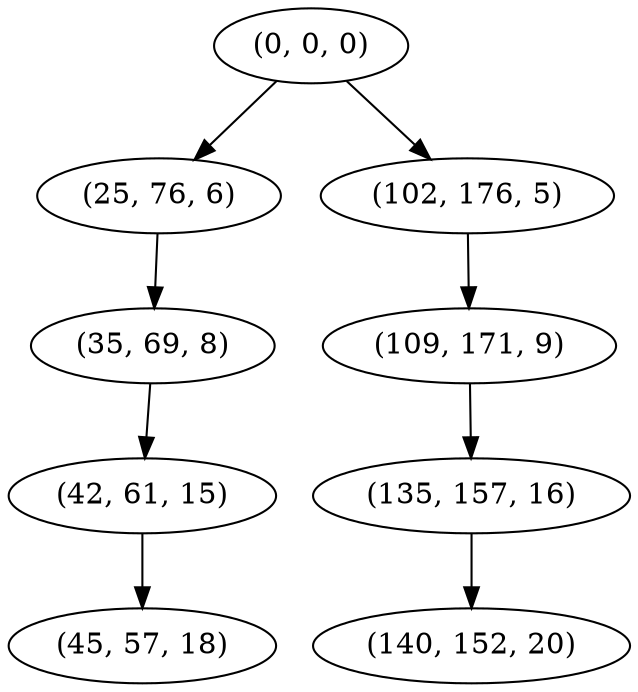 digraph tree {
    "(0, 0, 0)";
    "(25, 76, 6)";
    "(35, 69, 8)";
    "(42, 61, 15)";
    "(45, 57, 18)";
    "(102, 176, 5)";
    "(109, 171, 9)";
    "(135, 157, 16)";
    "(140, 152, 20)";
    "(0, 0, 0)" -> "(25, 76, 6)";
    "(0, 0, 0)" -> "(102, 176, 5)";
    "(25, 76, 6)" -> "(35, 69, 8)";
    "(35, 69, 8)" -> "(42, 61, 15)";
    "(42, 61, 15)" -> "(45, 57, 18)";
    "(102, 176, 5)" -> "(109, 171, 9)";
    "(109, 171, 9)" -> "(135, 157, 16)";
    "(135, 157, 16)" -> "(140, 152, 20)";
}
